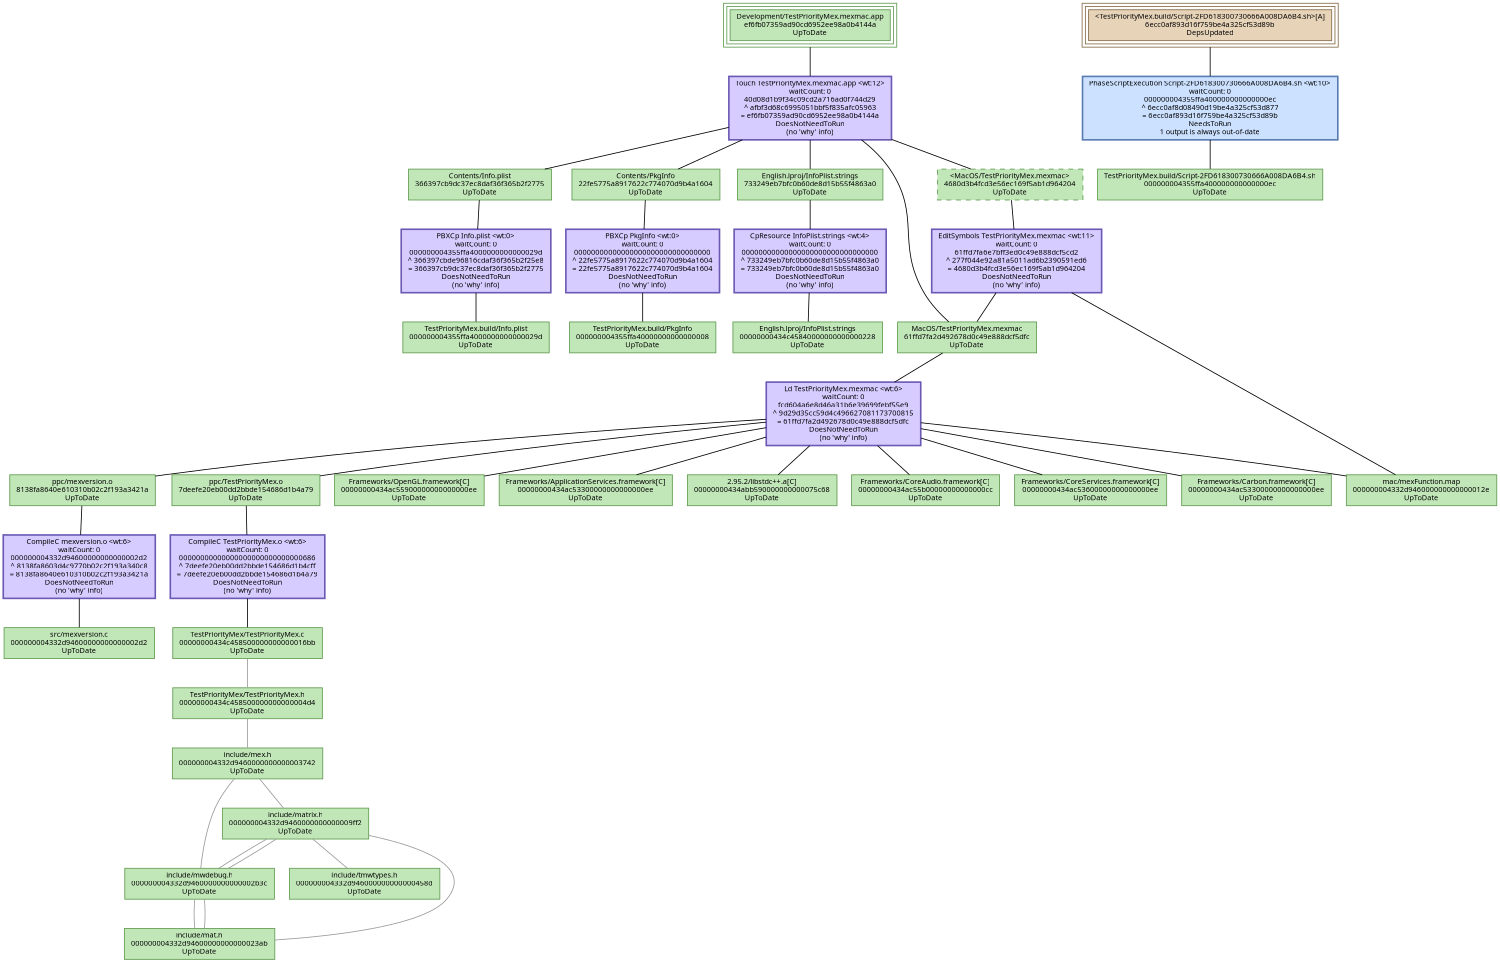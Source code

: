 digraph TestPriorityMex {
   size = "10.000000,8.500000";
   concentrate = false;

   node [ shape = box, style = filled, color = "0.3 0.5 0.6", fillcolor = "0.3 0.2 0.9", fontname = "Monaco", fontsize = "9" ];
   n00001 [ label = "Development/TestPriorityMex.mexmac.app\nef6fb07359ad90cd6952ee98a0b4144a\nUpToDate", peripheries = 3 ];
   n00002 [ label = "Contents/Info.plist\n366397cb9dc37ec8daf36f365b2f2775\nUpToDate" ];
   n00003 [ label = "TestPriorityMex.build/Info.plist\n000000004355ffa4000000000000029d\nUpToDate" ];
   n00004 [ label = "Contents/PkgInfo\n22fe5775a8917622c774070d9b4a1604\nUpToDate" ];
   n00005 [ label = "TestPriorityMex.build/PkgInfo\n000000004355ffa40000000000000008\nUpToDate" ];
   n00006 [ label = "English.lproj/InfoPlist.strings\n733249eb7bfc0b60de8d15b55f4863a0\nUpToDate" ];
   n00007 [ label = "English.lproj/InfoPlist.strings\n00000000434c45840000000000000228\nUpToDate" ];
   n00008 [ label = "ppc/mexversion.o\n8138fa8640e610310b02c2f193a3421a\nUpToDate" ];
   n00009 [ label = "src/mexversion.c\n000000004332d94600000000000002d2\nUpToDate" ];
   n00010 [ label = "ppc/TestPriorityMex.o\n7deefe20eb00dd2bbde154686d1b4a79\nUpToDate" ];
   n00011 [ label = "TestPriorityMex/TestPriorityMex.c\n00000000434c458500000000000016bb\nUpToDate" ];
   n00012 [ label = "MacOS/TestPriorityMex.mexmac\n61ffd7fa2d492678d0c49e888dcf5dfc\nUpToDate" ];
   n00013 [ label = "Frameworks/OpenGL.framework[C]\n00000000434ac55900000000000000ee\nUpToDate" ];
   n00014 [ label = "Frameworks/ApplicationServices.framework[C]\n00000000434ac53300000000000000ee\nUpToDate" ];
   n00015 [ label = "2.95.2/libstdc++.a[C]\n00000000434abb590000000000075c68\nUpToDate" ];
   n00016 [ label = "Frameworks/CoreAudio.framework[C]\n00000000434ac55b00000000000000cc\nUpToDate" ];
   n00017 [ label = "Frameworks/CoreServices.framework[C]\n00000000434ac53600000000000000ee\nUpToDate" ];
   n00018 [ label = "Frameworks/Carbon.framework[C]\n00000000434ac53300000000000000ee\nUpToDate" ];
   n00019 [ label = "mac/mexFunction.map\n000000004332d946000000000000012e\nUpToDate" ];
   n00020 [ label = "<TestPriorityMex.build/Script-2FD618300730666A008DA6B4.sh>[A]\n6ecc0af893d16f759be4a325cf53d89b\nDepsUpdated", color = "0.1 0.5 0.5", fillcolor = "0.1 0.2 0.9", peripheries = 3 ];
   n00021 [ label = "TestPriorityMex.build/Script-2FD618300730666A008DA6B4.sh\n000000004355ffa400000000000000ec\nUpToDate" ];
   n00022 [ label = "<MacOS/TestPriorityMex.mexmac>\n4680d3b4fcd3e56ec169f5ab1d964204\nUpToDate", style = "filled,dashed" ];
   n00023 [ label = "TestPriorityMex/TestPriorityMex.h\n00000000434c458500000000000004d4\nUpToDate" ];
   n00024 [ label = "include/mex.h\n000000004332d9460000000000003742\nUpToDate" ];
   n00025 [ label = "include/matrix.h\n000000004332d9460000000000009ff2\nUpToDate" ];
   n00026 [ label = "include/mwdebug.h\n000000004332d9460000000000002b3c\nUpToDate" ];
   n00027 [ label = "include/tmwtypes.h\n000000004332d946000000000000458d\nUpToDate" ];
   n00028 [ label = "include/mat.h\n000000004332d94600000000000023ab\nUpToDate" ];

   node [ shape = box, style = "filled,bold", color = "0.7 0.5 0.7", fillcolor = "0.7 0.2 1.0", fontname = "Monaco", fontsize = "9" ];
   c00001 [ label = "PBXCp Info.plist <wt:0>\nwaitCount: 0\n000000004355ffa4000000000000029d\n^ 366397cbde96816cdaf36f365b2f25e8\n= 366397cb9dc37ec8daf36f365b2f2775\nDoesNotNeedToRun\n(no 'why' info)" ];
   c00002 [ label = "PBXCp PkgInfo <wt:0>\nwaitCount: 0\n00000000000000000000000000000000\n^ 22fe5775a8917622c774070d9b4a1604\n= 22fe5775a8917622c774070d9b4a1604\nDoesNotNeedToRun\n(no 'why' info)" ];
   c00003 [ label = "CpResource InfoPlist.strings <wt:4>\nwaitCount: 0\n00000000000000000000000000000000\n^ 733249eb7bfc0b60de8d15b55f4863a0\n= 733249eb7bfc0b60de8d15b55f4863a0\nDoesNotNeedToRun\n(no 'why' info)" ];
   c00004 [ label = "CompileC mexversion.o <wt:6>\nwaitCount: 0\n000000004332d94600000000000002d2\n^ 8138fa8603d4c9770b02c2f193a340c8\n= 8138fa8640e610310b02c2f193a3421a\nDoesNotNeedToRun\n(no 'why' info)" ];
   c00005 [ label = "CompileC TestPriorityMex.o <wt:6>\nwaitCount: 0\n00000000000000000000000000000686\n^ 7deefe20eb00dd2bbde154686d1b4cff\n= 7deefe20eb00dd2bbde154686d1b4a79\nDoesNotNeedToRun\n(no 'why' info)" ];
   c00006 [ label = "Ld TestPriorityMex.mexmac <wt:6>\nwaitCount: 0\nfcd604a6e8d46a31b6e39699febf55e9\n^ 9d29d35cc59d4c496627081173700815\n= 61ffd7fa2d492678d0c49e888dcf5dfc\nDoesNotNeedToRun\n(no 'why' info)" ];
   c00007 [ label = "PhaseScriptExecution Script-2FD618300730666A008DA6B4.sh <wt:10>\nwaitCount: 0\n000000004355ffa400000000000000ec\n^ 6ecc0af8d08490d19be4a325cf53d877\n= 6ecc0af893d16f759be4a325cf53d89b\nNeedsToRun\n1 output is always out-of-date", color = "0.6 0.5 0.7", fillcolor = "0.6 0.2 1.0" ];
   c00008 [ label = "EditSymbols TestPriorityMex.mexmac <wt:11>\nwaitCount: 0\n61ffd7fa6e7bff3ed0c49e888dcf5cd2\n^ 277f044e92a81a5011ad6b2390591ed6\n= 4680d3b4fcd3e56ec169f5ab1d964204\nDoesNotNeedToRun\n(no 'why' info)" ];
   c00009 [ label = "Touch TestPriorityMex.mexmac.app <wt:12>\nwaitCount: 0\n40d08d1b9f34c09cd2a716ad0f744d29\n^ afbf3d68c6995051bbf5f835afc05963\n= ef6fb07359ad90cd6952ee98a0b4144a\nDoesNotNeedToRun\n(no 'why' info)" ];

   edge [ style = solid, color = black, arrowhead = none, arrowtail = normal ];
   n00001 -> { c00009 };
   n00002 -> { c00001 };
   n00004 -> { c00002 };
   n00006 -> { c00003 };
   n00008 -> { c00004 };
   n00010 -> { c00005 };
   n00012 -> { c00006 };
   n00020 -> { c00007 };
   n00022 -> { c00008 };
   c00001 -> { n00003 };
   c00002 -> { n00005 n00005 };
   c00003 -> { n00007 n00007 };
   c00004 -> { n00009 };
   c00005 -> { n00011 };
   c00006 -> { n00008 n00010 n00013 n00014 n00015 n00016 n00017 n00018 n00019 };
   c00007 -> { n00021 };
   c00008 -> { n00012 n00019 };
   c00009 -> { n00002 n00004 n00006 n00012 n00022 };

   edge [ style = solid, color = gray60, arrowhead = none, arrowtail = normal ];
   n00011 -> { n00023 };
   n00023 -> { n00024 };
   n00024 -> { n00025 n00025 n00026 };
   n00025 -> { n00027 n00026 };
   n00026 -> { n00025 n00028 };
   n00028 -> { n00025 n00026 };
}
